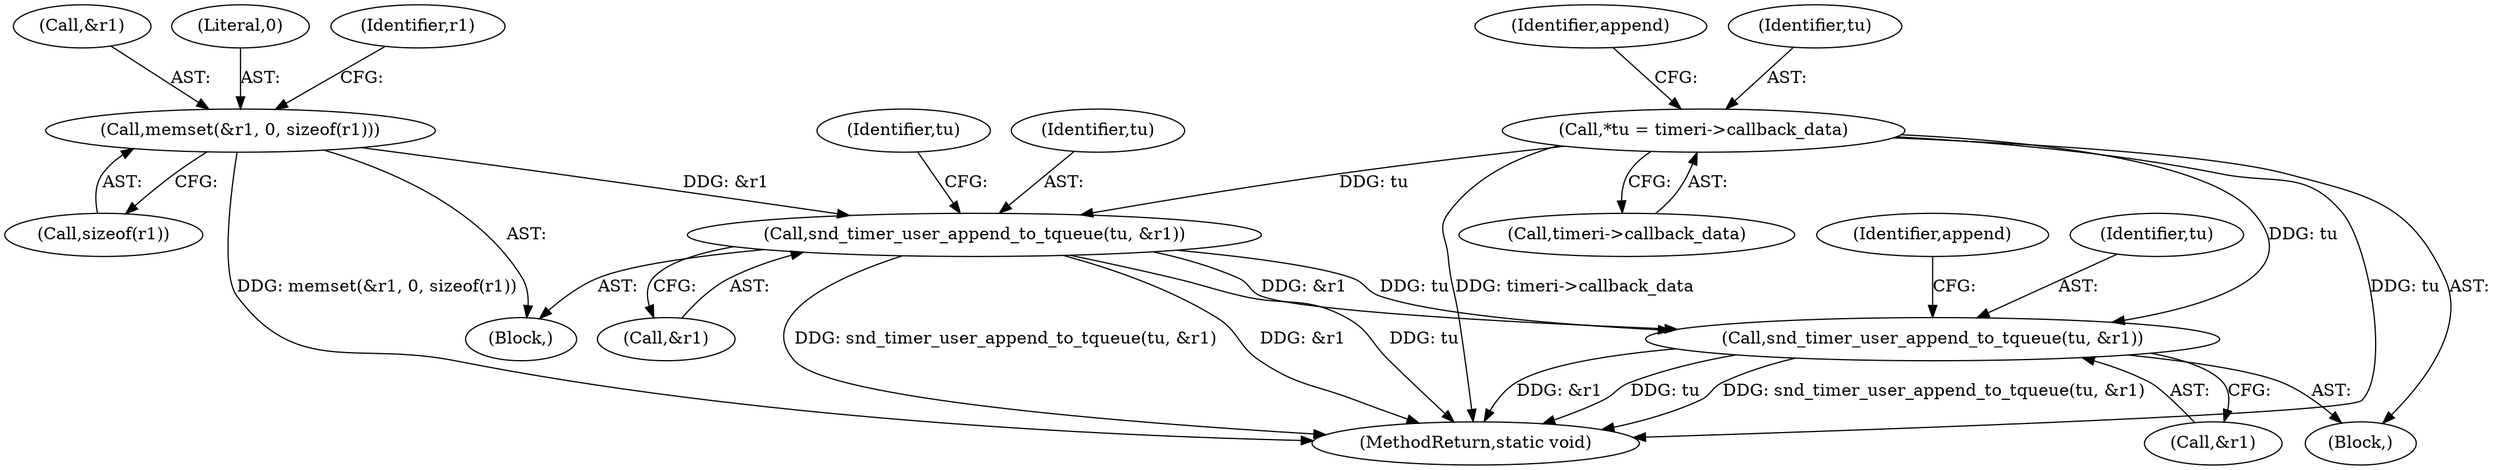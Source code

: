 digraph "0_linux_e4ec8cc8039a7063e24204299b462bd1383184a5@pointer" {
"1000302" [label="(Call,snd_timer_user_append_to_tqueue(tu, &r1))"];
"1000106" [label="(Call,*tu = timeri->callback_data)"];
"1000207" [label="(Call,snd_timer_user_append_to_tqueue(tu, &r1))"];
"1000186" [label="(Call,memset(&r1, 0, sizeof(r1)))"];
"1000186" [label="(Call,memset(&r1, 0, sizeof(r1)))"];
"1000108" [label="(Call,timeri->callback_data)"];
"1000107" [label="(Identifier,tu)"];
"1000185" [label="(Block,)"];
"1000208" [label="(Identifier,tu)"];
"1000307" [label="(Identifier,append)"];
"1000187" [label="(Call,&r1)"];
"1000189" [label="(Literal,0)"];
"1000194" [label="(Identifier,r1)"];
"1000209" [label="(Call,&r1)"];
"1000331" [label="(MethodReturn,static void)"];
"1000117" [label="(Identifier,append)"];
"1000213" [label="(Identifier,tu)"];
"1000207" [label="(Call,snd_timer_user_append_to_tqueue(tu, &r1))"];
"1000104" [label="(Block,)"];
"1000106" [label="(Call,*tu = timeri->callback_data)"];
"1000302" [label="(Call,snd_timer_user_append_to_tqueue(tu, &r1))"];
"1000304" [label="(Call,&r1)"];
"1000190" [label="(Call,sizeof(r1))"];
"1000303" [label="(Identifier,tu)"];
"1000302" -> "1000104"  [label="AST: "];
"1000302" -> "1000304"  [label="CFG: "];
"1000303" -> "1000302"  [label="AST: "];
"1000304" -> "1000302"  [label="AST: "];
"1000307" -> "1000302"  [label="CFG: "];
"1000302" -> "1000331"  [label="DDG: &r1"];
"1000302" -> "1000331"  [label="DDG: tu"];
"1000302" -> "1000331"  [label="DDG: snd_timer_user_append_to_tqueue(tu, &r1)"];
"1000106" -> "1000302"  [label="DDG: tu"];
"1000207" -> "1000302"  [label="DDG: tu"];
"1000207" -> "1000302"  [label="DDG: &r1"];
"1000106" -> "1000104"  [label="AST: "];
"1000106" -> "1000108"  [label="CFG: "];
"1000107" -> "1000106"  [label="AST: "];
"1000108" -> "1000106"  [label="AST: "];
"1000117" -> "1000106"  [label="CFG: "];
"1000106" -> "1000331"  [label="DDG: timeri->callback_data"];
"1000106" -> "1000331"  [label="DDG: tu"];
"1000106" -> "1000207"  [label="DDG: tu"];
"1000207" -> "1000185"  [label="AST: "];
"1000207" -> "1000209"  [label="CFG: "];
"1000208" -> "1000207"  [label="AST: "];
"1000209" -> "1000207"  [label="AST: "];
"1000213" -> "1000207"  [label="CFG: "];
"1000207" -> "1000331"  [label="DDG: snd_timer_user_append_to_tqueue(tu, &r1)"];
"1000207" -> "1000331"  [label="DDG: &r1"];
"1000207" -> "1000331"  [label="DDG: tu"];
"1000186" -> "1000207"  [label="DDG: &r1"];
"1000186" -> "1000185"  [label="AST: "];
"1000186" -> "1000190"  [label="CFG: "];
"1000187" -> "1000186"  [label="AST: "];
"1000189" -> "1000186"  [label="AST: "];
"1000190" -> "1000186"  [label="AST: "];
"1000194" -> "1000186"  [label="CFG: "];
"1000186" -> "1000331"  [label="DDG: memset(&r1, 0, sizeof(r1))"];
}

